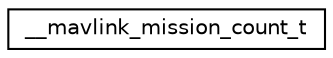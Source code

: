 digraph "Graphical Class Hierarchy"
{
 // INTERACTIVE_SVG=YES
  edge [fontname="Helvetica",fontsize="10",labelfontname="Helvetica",labelfontsize="10"];
  node [fontname="Helvetica",fontsize="10",shape=record];
  rankdir="LR";
  Node1 [label="__mavlink_mission_count_t",height=0.2,width=0.4,color="black", fillcolor="white", style="filled",URL="$struct____mavlink__mission__count__t.html"];
}
